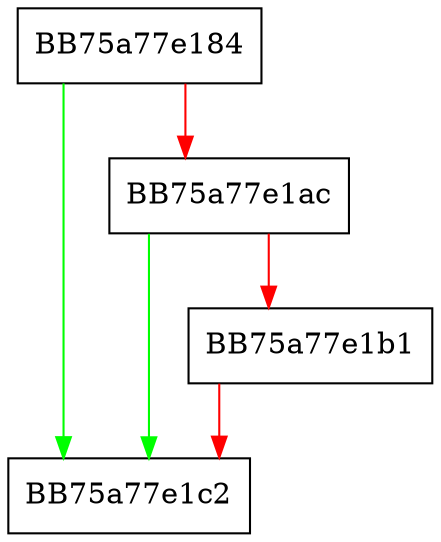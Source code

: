 digraph __scrt_dllmain_exception_filter {
  node [shape="box"];
  graph [splines=ortho];
  BB75a77e184 -> BB75a77e1c2 [color="green"];
  BB75a77e184 -> BB75a77e1ac [color="red"];
  BB75a77e1ac -> BB75a77e1c2 [color="green"];
  BB75a77e1ac -> BB75a77e1b1 [color="red"];
  BB75a77e1b1 -> BB75a77e1c2 [color="red"];
}
